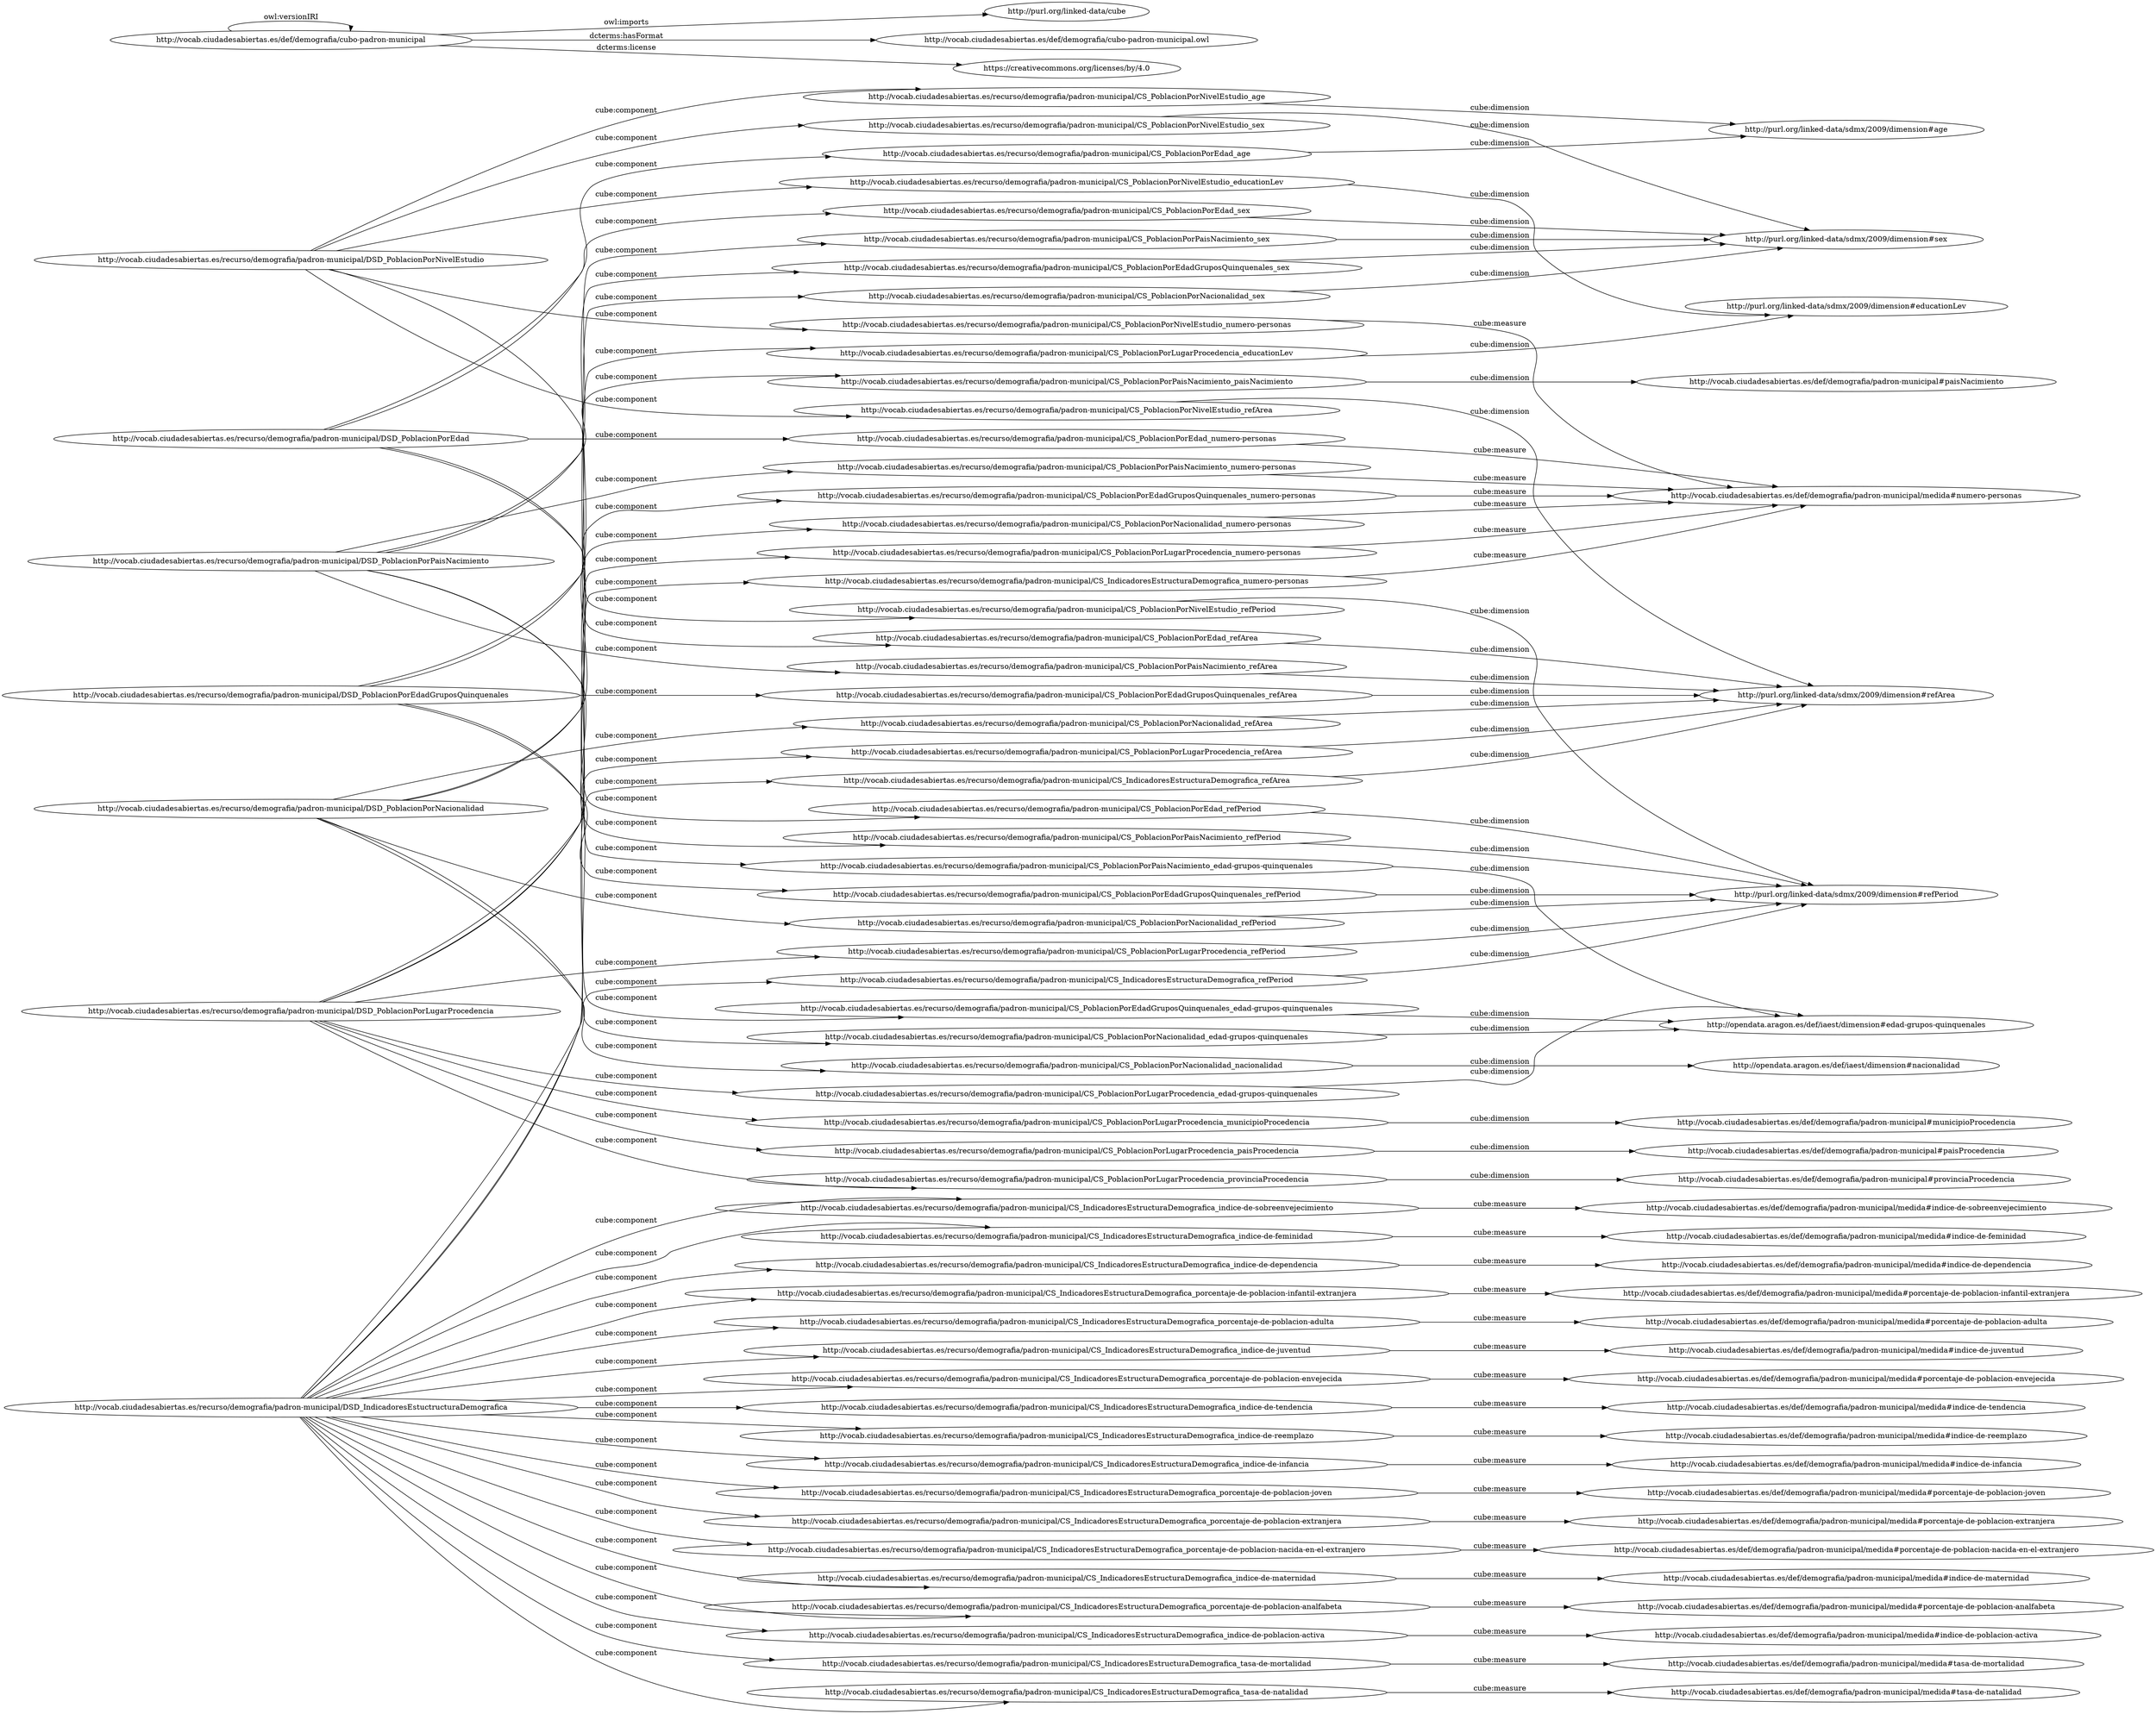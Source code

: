 digraph ar2dtool_diagram { 
rankdir=LR;
size="1501"
	"http://vocab.ciudadesabiertas.es/recurso/demografia/padron-municipal/CS_PoblacionPorNivelEstudio_refArea" -> "http://purl.org/linked-data/sdmx/2009/dimension#refArea" [ label = "cube:dimension" ];
	"http://vocab.ciudadesabiertas.es/recurso/demografia/padron-municipal/CS_IndicadoresEstructuraDemografica_indice-de-poblacion-activa" -> "http://vocab.ciudadesabiertas.es/def/demografia/padron-municipal/medida#indice-de-poblacion-activa" [ label = "cube:measure" ];
	"http://vocab.ciudadesabiertas.es/recurso/demografia/padron-municipal/CS_PoblacionPorNacionalidad_nacionalidad" -> "http://opendata.aragon.es/def/iaest/dimension#nacionalidad" [ label = "cube:dimension" ];
	"http://vocab.ciudadesabiertas.es/recurso/demografia/padron-municipal/CS_IndicadoresEstructuraDemografica_tasa-de-mortalidad" -> "http://vocab.ciudadesabiertas.es/def/demografia/padron-municipal/medida#tasa-de-mortalidad" [ label = "cube:measure" ];
	"http://vocab.ciudadesabiertas.es/recurso/demografia/padron-municipal/CS_PoblacionPorLugarProcedencia_educationLev" -> "http://purl.org/linked-data/sdmx/2009/dimension#educationLev" [ label = "cube:dimension" ];
	"http://vocab.ciudadesabiertas.es/recurso/demografia/padron-municipal/CS_PoblacionPorPaisNacimiento_paisNacimiento" -> "http://vocab.ciudadesabiertas.es/def/demografia/padron-municipal#paisNacimiento" [ label = "cube:dimension" ];
	"http://vocab.ciudadesabiertas.es/recurso/demografia/padron-municipal/DSD_PoblacionPorNivelEstudio" -> "http://vocab.ciudadesabiertas.es/recurso/demografia/padron-municipal/CS_PoblacionPorNivelEstudio_refPeriod" [ label = "cube:component" ];
	"http://vocab.ciudadesabiertas.es/recurso/demografia/padron-municipal/DSD_PoblacionPorNivelEstudio" -> "http://vocab.ciudadesabiertas.es/recurso/demografia/padron-municipal/CS_PoblacionPorNivelEstudio_refArea" [ label = "cube:component" ];
	"http://vocab.ciudadesabiertas.es/recurso/demografia/padron-municipal/DSD_PoblacionPorNivelEstudio" -> "http://vocab.ciudadesabiertas.es/recurso/demografia/padron-municipal/CS_PoblacionPorNivelEstudio_age" [ label = "cube:component" ];
	"http://vocab.ciudadesabiertas.es/recurso/demografia/padron-municipal/DSD_PoblacionPorNivelEstudio" -> "http://vocab.ciudadesabiertas.es/recurso/demografia/padron-municipal/CS_PoblacionPorNivelEstudio_numero-personas" [ label = "cube:component" ];
	"http://vocab.ciudadesabiertas.es/recurso/demografia/padron-municipal/DSD_PoblacionPorNivelEstudio" -> "http://vocab.ciudadesabiertas.es/recurso/demografia/padron-municipal/CS_PoblacionPorNivelEstudio_educationLev" [ label = "cube:component" ];
	"http://vocab.ciudadesabiertas.es/recurso/demografia/padron-municipal/DSD_PoblacionPorNivelEstudio" -> "http://vocab.ciudadesabiertas.es/recurso/demografia/padron-municipal/CS_PoblacionPorNivelEstudio_sex" [ label = "cube:component" ];
	"http://vocab.ciudadesabiertas.es/recurso/demografia/padron-municipal/CS_PoblacionPorNacionalidad_numero-personas" -> "http://vocab.ciudadesabiertas.es/def/demografia/padron-municipal/medida#numero-personas" [ label = "cube:measure" ];
	"http://vocab.ciudadesabiertas.es/recurso/demografia/padron-municipal/CS_IndicadoresEstructuraDemografica_tasa-de-natalidad" -> "http://vocab.ciudadesabiertas.es/def/demografia/padron-municipal/medida#tasa-de-natalidad" [ label = "cube:measure" ];
	"http://vocab.ciudadesabiertas.es/recurso/demografia/padron-municipal/CS_PoblacionPorLugarProcedencia_numero-personas" -> "http://vocab.ciudadesabiertas.es/def/demografia/padron-municipal/medida#numero-personas" [ label = "cube:measure" ];
	"http://vocab.ciudadesabiertas.es/recurso/demografia/padron-municipal/CS_IndicadoresEstructuraDemografica_indice-de-sobreenvejecimiento" -> "http://vocab.ciudadesabiertas.es/def/demografia/padron-municipal/medida#indice-de-sobreenvejecimiento" [ label = "cube:measure" ];
	"http://vocab.ciudadesabiertas.es/recurso/demografia/padron-municipal/CS_PoblacionPorLugarProcedencia_paisProcedencia" -> "http://vocab.ciudadesabiertas.es/def/demografia/padron-municipal#paisProcedencia" [ label = "cube:dimension" ];
	"http://vocab.ciudadesabiertas.es/recurso/demografia/padron-municipal/CS_IndicadoresEstructuraDemografica_indice-de-feminidad" -> "http://vocab.ciudadesabiertas.es/def/demografia/padron-municipal/medida#indice-de-feminidad" [ label = "cube:measure" ];
	"http://vocab.ciudadesabiertas.es/recurso/demografia/padron-municipal/CS_IndicadoresEstructuraDemografica_indice-de-dependencia" -> "http://vocab.ciudadesabiertas.es/def/demografia/padron-municipal/medida#indice-de-dependencia" [ label = "cube:measure" ];
	"http://vocab.ciudadesabiertas.es/recurso/demografia/padron-municipal/CS_PoblacionPorEdadGruposQuinquenales_refArea" -> "http://purl.org/linked-data/sdmx/2009/dimension#refArea" [ label = "cube:dimension" ];
	"http://vocab.ciudadesabiertas.es/recurso/demografia/padron-municipal/CS_PoblacionPorLugarProcedencia_provinciaProcedencia" -> "http://vocab.ciudadesabiertas.es/def/demografia/padron-municipal#provinciaProcedencia" [ label = "cube:dimension" ];
	"http://vocab.ciudadesabiertas.es/recurso/demografia/padron-municipal/CS_IndicadoresEstructuraDemografica_porcentaje-de-poblacion-infantil-extranjera" -> "http://vocab.ciudadesabiertas.es/def/demografia/padron-municipal/medida#porcentaje-de-poblacion-infantil-extranjera" [ label = "cube:measure" ];
	"http://vocab.ciudadesabiertas.es/recurso/demografia/padron-municipal/CS_PoblacionPorLugarProcedencia_municipioProcedencia" -> "http://vocab.ciudadesabiertas.es/def/demografia/padron-municipal#municipioProcedencia" [ label = "cube:dimension" ];
	"http://vocab.ciudadesabiertas.es/recurso/demografia/padron-municipal/CS_PoblacionPorEdad_sex" -> "http://purl.org/linked-data/sdmx/2009/dimension#sex" [ label = "cube:dimension" ];
	"http://vocab.ciudadesabiertas.es/recurso/demografia/padron-municipal/DSD_PoblacionPorEdad" -> "http://vocab.ciudadesabiertas.es/recurso/demografia/padron-municipal/CS_PoblacionPorEdad_refArea" [ label = "cube:component" ];
	"http://vocab.ciudadesabiertas.es/recurso/demografia/padron-municipal/DSD_PoblacionPorEdad" -> "http://vocab.ciudadesabiertas.es/recurso/demografia/padron-municipal/CS_PoblacionPorEdad_numero-personas" [ label = "cube:component" ];
	"http://vocab.ciudadesabiertas.es/recurso/demografia/padron-municipal/DSD_PoblacionPorEdad" -> "http://vocab.ciudadesabiertas.es/recurso/demografia/padron-municipal/CS_PoblacionPorEdad_sex" [ label = "cube:component" ];
	"http://vocab.ciudadesabiertas.es/recurso/demografia/padron-municipal/DSD_PoblacionPorEdad" -> "http://vocab.ciudadesabiertas.es/recurso/demografia/padron-municipal/CS_PoblacionPorEdad_age" [ label = "cube:component" ];
	"http://vocab.ciudadesabiertas.es/recurso/demografia/padron-municipal/DSD_PoblacionPorEdad" -> "http://vocab.ciudadesabiertas.es/recurso/demografia/padron-municipal/CS_PoblacionPorEdad_refPeriod" [ label = "cube:component" ];
	"http://vocab.ciudadesabiertas.es/recurso/demografia/padron-municipal/CS_PoblacionPorPaisNacimiento_refArea" -> "http://purl.org/linked-data/sdmx/2009/dimension#refArea" [ label = "cube:dimension" ];
	"http://vocab.ciudadesabiertas.es/recurso/demografia/padron-municipal/CS_IndicadoresEstructuraDemografica_porcentaje-de-poblacion-adulta" -> "http://vocab.ciudadesabiertas.es/def/demografia/padron-municipal/medida#porcentaje-de-poblacion-adulta" [ label = "cube:measure" ];
	"http://vocab.ciudadesabiertas.es/recurso/demografia/padron-municipal/DSD_PoblacionPorPaisNacimiento" -> "http://vocab.ciudadesabiertas.es/recurso/demografia/padron-municipal/CS_PoblacionPorPaisNacimiento_numero-personas" [ label = "cube:component" ];
	"http://vocab.ciudadesabiertas.es/recurso/demografia/padron-municipal/DSD_PoblacionPorPaisNacimiento" -> "http://vocab.ciudadesabiertas.es/recurso/demografia/padron-municipal/CS_PoblacionPorPaisNacimiento_refPeriod" [ label = "cube:component" ];
	"http://vocab.ciudadesabiertas.es/recurso/demografia/padron-municipal/DSD_PoblacionPorPaisNacimiento" -> "http://vocab.ciudadesabiertas.es/recurso/demografia/padron-municipal/CS_PoblacionPorPaisNacimiento_sex" [ label = "cube:component" ];
	"http://vocab.ciudadesabiertas.es/recurso/demografia/padron-municipal/DSD_PoblacionPorPaisNacimiento" -> "http://vocab.ciudadesabiertas.es/recurso/demografia/padron-municipal/CS_PoblacionPorPaisNacimiento_refArea" [ label = "cube:component" ];
	"http://vocab.ciudadesabiertas.es/recurso/demografia/padron-municipal/DSD_PoblacionPorPaisNacimiento" -> "http://vocab.ciudadesabiertas.es/recurso/demografia/padron-municipal/CS_PoblacionPorPaisNacimiento_paisNacimiento" [ label = "cube:component" ];
	"http://vocab.ciudadesabiertas.es/recurso/demografia/padron-municipal/DSD_PoblacionPorPaisNacimiento" -> "http://vocab.ciudadesabiertas.es/recurso/demografia/padron-municipal/CS_PoblacionPorPaisNacimiento_edad-grupos-quinquenales" [ label = "cube:component" ];
	"http://vocab.ciudadesabiertas.es/recurso/demografia/padron-municipal/CS_PoblacionPorEdadGruposQuinquenales_sex" -> "http://purl.org/linked-data/sdmx/2009/dimension#sex" [ label = "cube:dimension" ];
	"http://vocab.ciudadesabiertas.es/recurso/demografia/padron-municipal/DSD_PoblacionPorLugarProcedencia" -> "http://vocab.ciudadesabiertas.es/recurso/demografia/padron-municipal/CS_PoblacionPorLugarProcedencia_refArea" [ label = "cube:component" ];
	"http://vocab.ciudadesabiertas.es/recurso/demografia/padron-municipal/DSD_PoblacionPorLugarProcedencia" -> "http://vocab.ciudadesabiertas.es/recurso/demografia/padron-municipal/CS_PoblacionPorLugarProcedencia_municipioProcedencia" [ label = "cube:component" ];
	"http://vocab.ciudadesabiertas.es/recurso/demografia/padron-municipal/DSD_PoblacionPorLugarProcedencia" -> "http://vocab.ciudadesabiertas.es/recurso/demografia/padron-municipal/CS_PoblacionPorLugarProcedencia_edad-grupos-quinquenales" [ label = "cube:component" ];
	"http://vocab.ciudadesabiertas.es/recurso/demografia/padron-municipal/DSD_PoblacionPorLugarProcedencia" -> "http://vocab.ciudadesabiertas.es/recurso/demografia/padron-municipal/CS_PoblacionPorLugarProcedencia_refPeriod" [ label = "cube:component" ];
	"http://vocab.ciudadesabiertas.es/recurso/demografia/padron-municipal/DSD_PoblacionPorLugarProcedencia" -> "http://vocab.ciudadesabiertas.es/recurso/demografia/padron-municipal/CS_PoblacionPorLugarProcedencia_paisProcedencia" [ label = "cube:component" ];
	"http://vocab.ciudadesabiertas.es/recurso/demografia/padron-municipal/DSD_PoblacionPorLugarProcedencia" -> "http://vocab.ciudadesabiertas.es/recurso/demografia/padron-municipal/CS_PoblacionPorLugarProcedencia_provinciaProcedencia" [ label = "cube:component" ];
	"http://vocab.ciudadesabiertas.es/recurso/demografia/padron-municipal/DSD_PoblacionPorLugarProcedencia" -> "http://vocab.ciudadesabiertas.es/recurso/demografia/padron-municipal/CS_PoblacionPorLugarProcedencia_educationLev" [ label = "cube:component" ];
	"http://vocab.ciudadesabiertas.es/recurso/demografia/padron-municipal/DSD_PoblacionPorLugarProcedencia" -> "http://vocab.ciudadesabiertas.es/recurso/demografia/padron-municipal/CS_PoblacionPorLugarProcedencia_numero-personas" [ label = "cube:component" ];
	"http://vocab.ciudadesabiertas.es/recurso/demografia/padron-municipal/CS_PoblacionPorNivelEstudio_numero-personas" -> "http://vocab.ciudadesabiertas.es/def/demografia/padron-municipal/medida#numero-personas" [ label = "cube:measure" ];
	"http://vocab.ciudadesabiertas.es/recurso/demografia/padron-municipal/CS_PoblacionPorNivelEstudio_refPeriod" -> "http://purl.org/linked-data/sdmx/2009/dimension#refPeriod" [ label = "cube:dimension" ];
	"http://vocab.ciudadesabiertas.es/recurso/demografia/padron-municipal/CS_PoblacionPorEdad_age" -> "http://purl.org/linked-data/sdmx/2009/dimension#age" [ label = "cube:dimension" ];
	"http://vocab.ciudadesabiertas.es/recurso/demografia/padron-municipal/CS_IndicadoresEstructuraDemografica_indice-de-juventud" -> "http://vocab.ciudadesabiertas.es/def/demografia/padron-municipal/medida#indice-de-juventud" [ label = "cube:measure" ];
	"http://vocab.ciudadesabiertas.es/recurso/demografia/padron-municipal/CS_PoblacionPorNivelEstudio_educationLev" -> "http://purl.org/linked-data/sdmx/2009/dimension#educationLev" [ label = "cube:dimension" ];
	"http://vocab.ciudadesabiertas.es/recurso/demografia/padron-municipal/DSD_PoblacionPorEdadGruposQuinquenales" -> "http://vocab.ciudadesabiertas.es/recurso/demografia/padron-municipal/CS_PoblacionPorEdadGruposQuinquenales_refArea" [ label = "cube:component" ];
	"http://vocab.ciudadesabiertas.es/recurso/demografia/padron-municipal/DSD_PoblacionPorEdadGruposQuinquenales" -> "http://vocab.ciudadesabiertas.es/recurso/demografia/padron-municipal/CS_PoblacionPorEdadGruposQuinquenales_sex" [ label = "cube:component" ];
	"http://vocab.ciudadesabiertas.es/recurso/demografia/padron-municipal/DSD_PoblacionPorEdadGruposQuinquenales" -> "http://vocab.ciudadesabiertas.es/recurso/demografia/padron-municipal/CS_PoblacionPorEdadGruposQuinquenales_refPeriod" [ label = "cube:component" ];
	"http://vocab.ciudadesabiertas.es/recurso/demografia/padron-municipal/DSD_PoblacionPorEdadGruposQuinquenales" -> "http://vocab.ciudadesabiertas.es/recurso/demografia/padron-municipal/CS_PoblacionPorEdadGruposQuinquenales_numero-personas" [ label = "cube:component" ];
	"http://vocab.ciudadesabiertas.es/recurso/demografia/padron-municipal/DSD_PoblacionPorEdadGruposQuinquenales" -> "http://vocab.ciudadesabiertas.es/recurso/demografia/padron-municipal/CS_PoblacionPorEdadGruposQuinquenales_edad-grupos-quinquenales" [ label = "cube:component" ];
	"http://vocab.ciudadesabiertas.es/recurso/demografia/padron-municipal/CS_IndicadoresEstructuraDemografica_porcentaje-de-poblacion-envejecida" -> "http://vocab.ciudadesabiertas.es/def/demografia/padron-municipal/medida#porcentaje-de-poblacion-envejecida" [ label = "cube:measure" ];
	"http://vocab.ciudadesabiertas.es/recurso/demografia/padron-municipal/CS_PoblacionPorNivelEstudio_sex" -> "http://purl.org/linked-data/sdmx/2009/dimension#sex" [ label = "cube:dimension" ];
	"http://vocab.ciudadesabiertas.es/recurso/demografia/padron-municipal/CS_PoblacionPorEdadGruposQuinquenales_edad-grupos-quinquenales" -> "http://opendata.aragon.es/def/iaest/dimension#edad-grupos-quinquenales" [ label = "cube:dimension" ];
	"http://vocab.ciudadesabiertas.es/recurso/demografia/padron-municipal/CS_IndicadoresEstructuraDemografica_refPeriod" -> "http://purl.org/linked-data/sdmx/2009/dimension#refPeriod" [ label = "cube:dimension" ];
	"http://vocab.ciudadesabiertas.es/recurso/demografia/padron-municipal/CS_IndicadoresEstructuraDemografica_indice-de-tendencia" -> "http://vocab.ciudadesabiertas.es/def/demografia/padron-municipal/medida#indice-de-tendencia" [ label = "cube:measure" ];
	"http://vocab.ciudadesabiertas.es/recurso/demografia/padron-municipal/CS_PoblacionPorEdad_numero-personas" -> "http://vocab.ciudadesabiertas.es/def/demografia/padron-municipal/medida#numero-personas" [ label = "cube:measure" ];
	"http://vocab.ciudadesabiertas.es/recurso/demografia/padron-municipal/CS_PoblacionPorNivelEstudio_age" -> "http://purl.org/linked-data/sdmx/2009/dimension#age" [ label = "cube:dimension" ];
	"http://vocab.ciudadesabiertas.es/recurso/demografia/padron-municipal/CS_PoblacionPorLugarProcedencia_edad-grupos-quinquenales" -> "http://opendata.aragon.es/def/iaest/dimension#edad-grupos-quinquenales" [ label = "cube:dimension" ];
	"http://vocab.ciudadesabiertas.es/recurso/demografia/padron-municipal/CS_PoblacionPorEdadGruposQuinquenales_numero-personas" -> "http://vocab.ciudadesabiertas.es/def/demografia/padron-municipal/medida#numero-personas" [ label = "cube:measure" ];
	"http://vocab.ciudadesabiertas.es/recurso/demografia/padron-municipal/DSD_IndicadoresEstuctructuraDemografica" -> "http://vocab.ciudadesabiertas.es/recurso/demografia/padron-municipal/CS_IndicadoresEstructuraDemografica_numero-personas" [ label = "cube:component" ];
	"http://vocab.ciudadesabiertas.es/recurso/demografia/padron-municipal/DSD_IndicadoresEstuctructuraDemografica" -> "http://vocab.ciudadesabiertas.es/recurso/demografia/padron-municipal/CS_IndicadoresEstructuraDemografica_indice-de-reemplazo" [ label = "cube:component" ];
	"http://vocab.ciudadesabiertas.es/recurso/demografia/padron-municipal/DSD_IndicadoresEstuctructuraDemografica" -> "http://vocab.ciudadesabiertas.es/recurso/demografia/padron-municipal/CS_IndicadoresEstructuraDemografica_indice-de-infancia" [ label = "cube:component" ];
	"http://vocab.ciudadesabiertas.es/recurso/demografia/padron-municipal/DSD_IndicadoresEstuctructuraDemografica" -> "http://vocab.ciudadesabiertas.es/recurso/demografia/padron-municipal/CS_IndicadoresEstructuraDemografica_porcentaje-de-poblacion-joven" [ label = "cube:component" ];
	"http://vocab.ciudadesabiertas.es/recurso/demografia/padron-municipal/DSD_IndicadoresEstuctructuraDemografica" -> "http://vocab.ciudadesabiertas.es/recurso/demografia/padron-municipal/CS_IndicadoresEstructuraDemografica_porcentaje-de-poblacion-adulta" [ label = "cube:component" ];
	"http://vocab.ciudadesabiertas.es/recurso/demografia/padron-municipal/DSD_IndicadoresEstuctructuraDemografica" -> "http://vocab.ciudadesabiertas.es/recurso/demografia/padron-municipal/CS_IndicadoresEstructuraDemografica_tasa-de-mortalidad" [ label = "cube:component" ];
	"http://vocab.ciudadesabiertas.es/recurso/demografia/padron-municipal/DSD_IndicadoresEstuctructuraDemografica" -> "http://vocab.ciudadesabiertas.es/recurso/demografia/padron-municipal/CS_IndicadoresEstructuraDemografica_indice-de-juventud" [ label = "cube:component" ];
	"http://vocab.ciudadesabiertas.es/recurso/demografia/padron-municipal/DSD_IndicadoresEstuctructuraDemografica" -> "http://vocab.ciudadesabiertas.es/recurso/demografia/padron-municipal/CS_IndicadoresEstructuraDemografica_indice-de-dependencia" [ label = "cube:component" ];
	"http://vocab.ciudadesabiertas.es/recurso/demografia/padron-municipal/DSD_IndicadoresEstuctructuraDemografica" -> "http://vocab.ciudadesabiertas.es/recurso/demografia/padron-municipal/CS_IndicadoresEstructuraDemografica_porcentaje-de-poblacion-extranjera" [ label = "cube:component" ];
	"http://vocab.ciudadesabiertas.es/recurso/demografia/padron-municipal/DSD_IndicadoresEstuctructuraDemografica" -> "http://vocab.ciudadesabiertas.es/recurso/demografia/padron-municipal/CS_IndicadoresEstructuraDemografica_porcentaje-de-poblacion-nacida-en-el-extranjero" [ label = "cube:component" ];
	"http://vocab.ciudadesabiertas.es/recurso/demografia/padron-municipal/DSD_IndicadoresEstuctructuraDemografica" -> "http://vocab.ciudadesabiertas.es/recurso/demografia/padron-municipal/CS_IndicadoresEstructuraDemografica_refPeriod" [ label = "cube:component" ];
	"http://vocab.ciudadesabiertas.es/recurso/demografia/padron-municipal/DSD_IndicadoresEstuctructuraDemografica" -> "http://vocab.ciudadesabiertas.es/recurso/demografia/padron-municipal/CS_IndicadoresEstructuraDemografica_indice-de-sobreenvejecimiento" [ label = "cube:component" ];
	"http://vocab.ciudadesabiertas.es/recurso/demografia/padron-municipal/DSD_IndicadoresEstuctructuraDemografica" -> "http://vocab.ciudadesabiertas.es/recurso/demografia/padron-municipal/CS_IndicadoresEstructuraDemografica_indice-de-poblacion-activa" [ label = "cube:component" ];
	"http://vocab.ciudadesabiertas.es/recurso/demografia/padron-municipal/DSD_IndicadoresEstuctructuraDemografica" -> "http://vocab.ciudadesabiertas.es/recurso/demografia/padron-municipal/CS_IndicadoresEstructuraDemografica_indice-de-maternidad" [ label = "cube:component" ];
	"http://vocab.ciudadesabiertas.es/recurso/demografia/padron-municipal/DSD_IndicadoresEstuctructuraDemografica" -> "http://vocab.ciudadesabiertas.es/recurso/demografia/padron-municipal/CS_IndicadoresEstructuraDemografica_porcentaje-de-poblacion-analfabeta" [ label = "cube:component" ];
	"http://vocab.ciudadesabiertas.es/recurso/demografia/padron-municipal/DSD_IndicadoresEstuctructuraDemografica" -> "http://vocab.ciudadesabiertas.es/recurso/demografia/padron-municipal/CS_IndicadoresEstructuraDemografica_porcentaje-de-poblacion-envejecida" [ label = "cube:component" ];
	"http://vocab.ciudadesabiertas.es/recurso/demografia/padron-municipal/DSD_IndicadoresEstuctructuraDemografica" -> "http://vocab.ciudadesabiertas.es/recurso/demografia/padron-municipal/CS_IndicadoresEstructuraDemografica_refArea" [ label = "cube:component" ];
	"http://vocab.ciudadesabiertas.es/recurso/demografia/padron-municipal/DSD_IndicadoresEstuctructuraDemografica" -> "http://vocab.ciudadesabiertas.es/recurso/demografia/padron-municipal/CS_IndicadoresEstructuraDemografica_indice-de-tendencia" [ label = "cube:component" ];
	"http://vocab.ciudadesabiertas.es/recurso/demografia/padron-municipal/DSD_IndicadoresEstuctructuraDemografica" -> "http://vocab.ciudadesabiertas.es/recurso/demografia/padron-municipal/CS_IndicadoresEstructuraDemografica_porcentaje-de-poblacion-infantil-extranjera" [ label = "cube:component" ];
	"http://vocab.ciudadesabiertas.es/recurso/demografia/padron-municipal/DSD_IndicadoresEstuctructuraDemografica" -> "http://vocab.ciudadesabiertas.es/recurso/demografia/padron-municipal/CS_IndicadoresEstructuraDemografica_indice-de-feminidad" [ label = "cube:component" ];
	"http://vocab.ciudadesabiertas.es/recurso/demografia/padron-municipal/DSD_IndicadoresEstuctructuraDemografica" -> "http://vocab.ciudadesabiertas.es/recurso/demografia/padron-municipal/CS_IndicadoresEstructuraDemografica_tasa-de-natalidad" [ label = "cube:component" ];
	"http://vocab.ciudadesabiertas.es/recurso/demografia/padron-municipal/CS_IndicadoresEstructuraDemografica_porcentaje-de-poblacion-extranjera" -> "http://vocab.ciudadesabiertas.es/def/demografia/padron-municipal/medida#porcentaje-de-poblacion-extranjera" [ label = "cube:measure" ];
	"http://vocab.ciudadesabiertas.es/recurso/demografia/padron-municipal/CS_PoblacionPorNacionalidad_sex" -> "http://purl.org/linked-data/sdmx/2009/dimension#sex" [ label = "cube:dimension" ];
	"http://vocab.ciudadesabiertas.es/recurso/demografia/padron-municipal/CS_PoblacionPorNacionalidad_refPeriod" -> "http://purl.org/linked-data/sdmx/2009/dimension#refPeriod" [ label = "cube:dimension" ];
	"http://vocab.ciudadesabiertas.es/recurso/demografia/padron-municipal/CS_PoblacionPorEdad_refPeriod" -> "http://purl.org/linked-data/sdmx/2009/dimension#refPeriod" [ label = "cube:dimension" ];
	"http://vocab.ciudadesabiertas.es/recurso/demografia/padron-municipal/CS_PoblacionPorEdadGruposQuinquenales_refPeriod" -> "http://purl.org/linked-data/sdmx/2009/dimension#refPeriod" [ label = "cube:dimension" ];
	"http://vocab.ciudadesabiertas.es/recurso/demografia/padron-municipal/CS_IndicadoresEstructuraDemografica_porcentaje-de-poblacion-joven" -> "http://vocab.ciudadesabiertas.es/def/demografia/padron-municipal/medida#porcentaje-de-poblacion-joven" [ label = "cube:measure" ];
	"http://vocab.ciudadesabiertas.es/recurso/demografia/padron-municipal/CS_IndicadoresEstructuraDemografica_indice-de-reemplazo" -> "http://vocab.ciudadesabiertas.es/def/demografia/padron-municipal/medida#indice-de-reemplazo" [ label = "cube:measure" ];
	"http://vocab.ciudadesabiertas.es/recurso/demografia/padron-municipal/CS_PoblacionPorPaisNacimiento_numero-personas" -> "http://vocab.ciudadesabiertas.es/def/demografia/padron-municipal/medida#numero-personas" [ label = "cube:measure" ];
	"http://vocab.ciudadesabiertas.es/recurso/demografia/padron-municipal/CS_IndicadoresEstructuraDemografica_indice-de-infancia" -> "http://vocab.ciudadesabiertas.es/def/demografia/padron-municipal/medida#indice-de-infancia" [ label = "cube:measure" ];
	"http://vocab.ciudadesabiertas.es/recurso/demografia/padron-municipal/CS_PoblacionPorPaisNacimiento_refPeriod" -> "http://purl.org/linked-data/sdmx/2009/dimension#refPeriod" [ label = "cube:dimension" ];
	"http://vocab.ciudadesabiertas.es/recurso/demografia/padron-municipal/CS_PoblacionPorPaisNacimiento_edad-grupos-quinquenales" -> "http://opendata.aragon.es/def/iaest/dimension#edad-grupos-quinquenales" [ label = "cube:dimension" ];
	"http://vocab.ciudadesabiertas.es/recurso/demografia/padron-municipal/CS_PoblacionPorLugarProcedencia_refArea" -> "http://purl.org/linked-data/sdmx/2009/dimension#refArea" [ label = "cube:dimension" ];
	"http://vocab.ciudadesabiertas.es/def/demografia/cubo-padron-municipal" -> "http://purl.org/linked-data/cube" [ label = "owl:imports" ];
	"http://vocab.ciudadesabiertas.es/def/demografia/cubo-padron-municipal" -> "http://vocab.ciudadesabiertas.es/def/demografia/cubo-padron-municipal.owl" [ label = "dcterms:hasFormat" ];
	"http://vocab.ciudadesabiertas.es/def/demografia/cubo-padron-municipal" -> "http://vocab.ciudadesabiertas.es/def/demografia/cubo-padron-municipal" [ label = "owl:versionIRI" ];
	"http://vocab.ciudadesabiertas.es/def/demografia/cubo-padron-municipal" -> "https://creativecommons.org/licenses/by/4.0" [ label = "dcterms:license" ];
	"http://vocab.ciudadesabiertas.es/recurso/demografia/padron-municipal/CS_IndicadoresEstructuraDemografica_refArea" -> "http://purl.org/linked-data/sdmx/2009/dimension#refArea" [ label = "cube:dimension" ];
	"http://vocab.ciudadesabiertas.es/recurso/demografia/padron-municipal/CS_PoblacionPorEdad_refArea" -> "http://purl.org/linked-data/sdmx/2009/dimension#refArea" [ label = "cube:dimension" ];
	"http://vocab.ciudadesabiertas.es/recurso/demografia/padron-municipal/CS_PoblacionPorPaisNacimiento_sex" -> "http://purl.org/linked-data/sdmx/2009/dimension#sex" [ label = "cube:dimension" ];
	"http://vocab.ciudadesabiertas.es/recurso/demografia/padron-municipal/CS_PoblacionPorNacionalidad_refArea" -> "http://purl.org/linked-data/sdmx/2009/dimension#refArea" [ label = "cube:dimension" ];
	"http://vocab.ciudadesabiertas.es/recurso/demografia/padron-municipal/CS_PoblacionPorLugarProcedencia_refPeriod" -> "http://purl.org/linked-data/sdmx/2009/dimension#refPeriod" [ label = "cube:dimension" ];
	"http://vocab.ciudadesabiertas.es/recurso/demografia/padron-municipal/CS_IndicadoresEstructuraDemografica_indice-de-maternidad" -> "http://vocab.ciudadesabiertas.es/def/demografia/padron-municipal/medida#indice-de-maternidad" [ label = "cube:measure" ];
	"http://vocab.ciudadesabiertas.es/recurso/demografia/padron-municipal/CS_IndicadoresEstructuraDemografica_numero-personas" -> "http://vocab.ciudadesabiertas.es/def/demografia/padron-municipal/medida#numero-personas" [ label = "cube:measure" ];
	"http://vocab.ciudadesabiertas.es/recurso/demografia/padron-municipal/CS_PoblacionPorNacionalidad_edad-grupos-quinquenales" -> "http://opendata.aragon.es/def/iaest/dimension#edad-grupos-quinquenales" [ label = "cube:dimension" ];
	"http://vocab.ciudadesabiertas.es/recurso/demografia/padron-municipal/DSD_PoblacionPorNacionalidad" -> "http://vocab.ciudadesabiertas.es/recurso/demografia/padron-municipal/CS_PoblacionPorNacionalidad_edad-grupos-quinquenales" [ label = "cube:component" ];
	"http://vocab.ciudadesabiertas.es/recurso/demografia/padron-municipal/DSD_PoblacionPorNacionalidad" -> "http://vocab.ciudadesabiertas.es/recurso/demografia/padron-municipal/CS_PoblacionPorNacionalidad_refPeriod" [ label = "cube:component" ];
	"http://vocab.ciudadesabiertas.es/recurso/demografia/padron-municipal/DSD_PoblacionPorNacionalidad" -> "http://vocab.ciudadesabiertas.es/recurso/demografia/padron-municipal/CS_PoblacionPorNacionalidad_refArea" [ label = "cube:component" ];
	"http://vocab.ciudadesabiertas.es/recurso/demografia/padron-municipal/DSD_PoblacionPorNacionalidad" -> "http://vocab.ciudadesabiertas.es/recurso/demografia/padron-municipal/CS_PoblacionPorNacionalidad_numero-personas" [ label = "cube:component" ];
	"http://vocab.ciudadesabiertas.es/recurso/demografia/padron-municipal/DSD_PoblacionPorNacionalidad" -> "http://vocab.ciudadesabiertas.es/recurso/demografia/padron-municipal/CS_PoblacionPorNacionalidad_nacionalidad" [ label = "cube:component" ];
	"http://vocab.ciudadesabiertas.es/recurso/demografia/padron-municipal/DSD_PoblacionPorNacionalidad" -> "http://vocab.ciudadesabiertas.es/recurso/demografia/padron-municipal/CS_PoblacionPorNacionalidad_sex" [ label = "cube:component" ];
	"http://vocab.ciudadesabiertas.es/recurso/demografia/padron-municipal/CS_IndicadoresEstructuraDemografica_porcentaje-de-poblacion-analfabeta" -> "http://vocab.ciudadesabiertas.es/def/demografia/padron-municipal/medida#porcentaje-de-poblacion-analfabeta" [ label = "cube:measure" ];
	"http://vocab.ciudadesabiertas.es/recurso/demografia/padron-municipal/CS_IndicadoresEstructuraDemografica_porcentaje-de-poblacion-nacida-en-el-extranjero" -> "http://vocab.ciudadesabiertas.es/def/demografia/padron-municipal/medida#porcentaje-de-poblacion-nacida-en-el-extranjero" [ label = "cube:measure" ];

}
